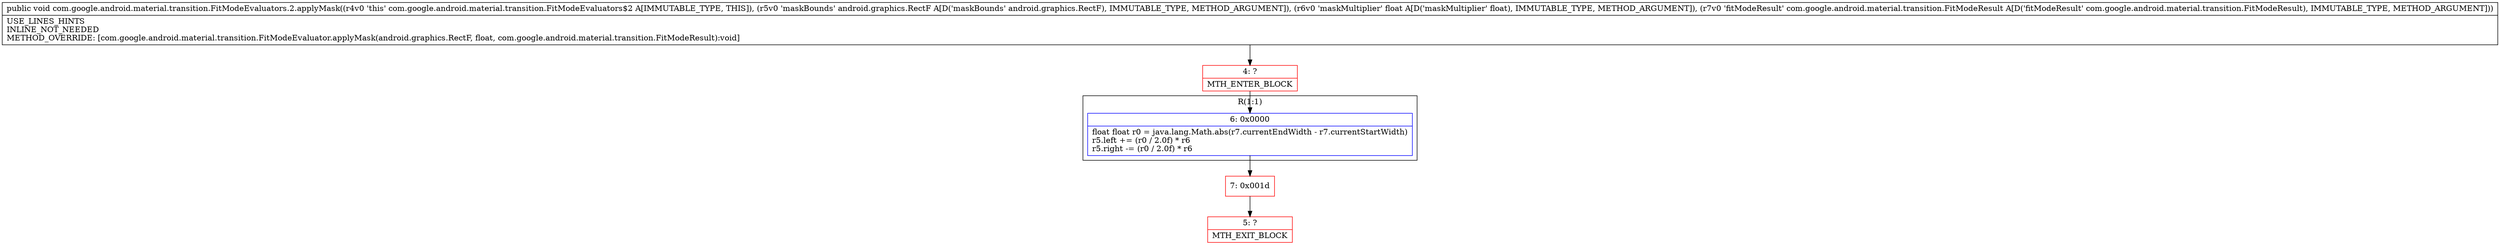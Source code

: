 digraph "CFG forcom.google.android.material.transition.FitModeEvaluators.2.applyMask(Landroid\/graphics\/RectF;FLcom\/google\/android\/material\/transition\/FitModeResult;)V" {
subgraph cluster_Region_2134775905 {
label = "R(1:1)";
node [shape=record,color=blue];
Node_6 [shape=record,label="{6\:\ 0x0000|float float r0 = java.lang.Math.abs(r7.currentEndWidth \- r7.currentStartWidth)\lr5.left += (r0 \/ 2.0f) * r6\lr5.right \-= (r0 \/ 2.0f) * r6\l}"];
}
Node_4 [shape=record,color=red,label="{4\:\ ?|MTH_ENTER_BLOCK\l}"];
Node_7 [shape=record,color=red,label="{7\:\ 0x001d}"];
Node_5 [shape=record,color=red,label="{5\:\ ?|MTH_EXIT_BLOCK\l}"];
MethodNode[shape=record,label="{public void com.google.android.material.transition.FitModeEvaluators.2.applyMask((r4v0 'this' com.google.android.material.transition.FitModeEvaluators$2 A[IMMUTABLE_TYPE, THIS]), (r5v0 'maskBounds' android.graphics.RectF A[D('maskBounds' android.graphics.RectF), IMMUTABLE_TYPE, METHOD_ARGUMENT]), (r6v0 'maskMultiplier' float A[D('maskMultiplier' float), IMMUTABLE_TYPE, METHOD_ARGUMENT]), (r7v0 'fitModeResult' com.google.android.material.transition.FitModeResult A[D('fitModeResult' com.google.android.material.transition.FitModeResult), IMMUTABLE_TYPE, METHOD_ARGUMENT]))  | USE_LINES_HINTS\lINLINE_NOT_NEEDED\lMETHOD_OVERRIDE: [com.google.android.material.transition.FitModeEvaluator.applyMask(android.graphics.RectF, float, com.google.android.material.transition.FitModeResult):void]\l}"];
MethodNode -> Node_4;Node_6 -> Node_7;
Node_4 -> Node_6;
Node_7 -> Node_5;
}

